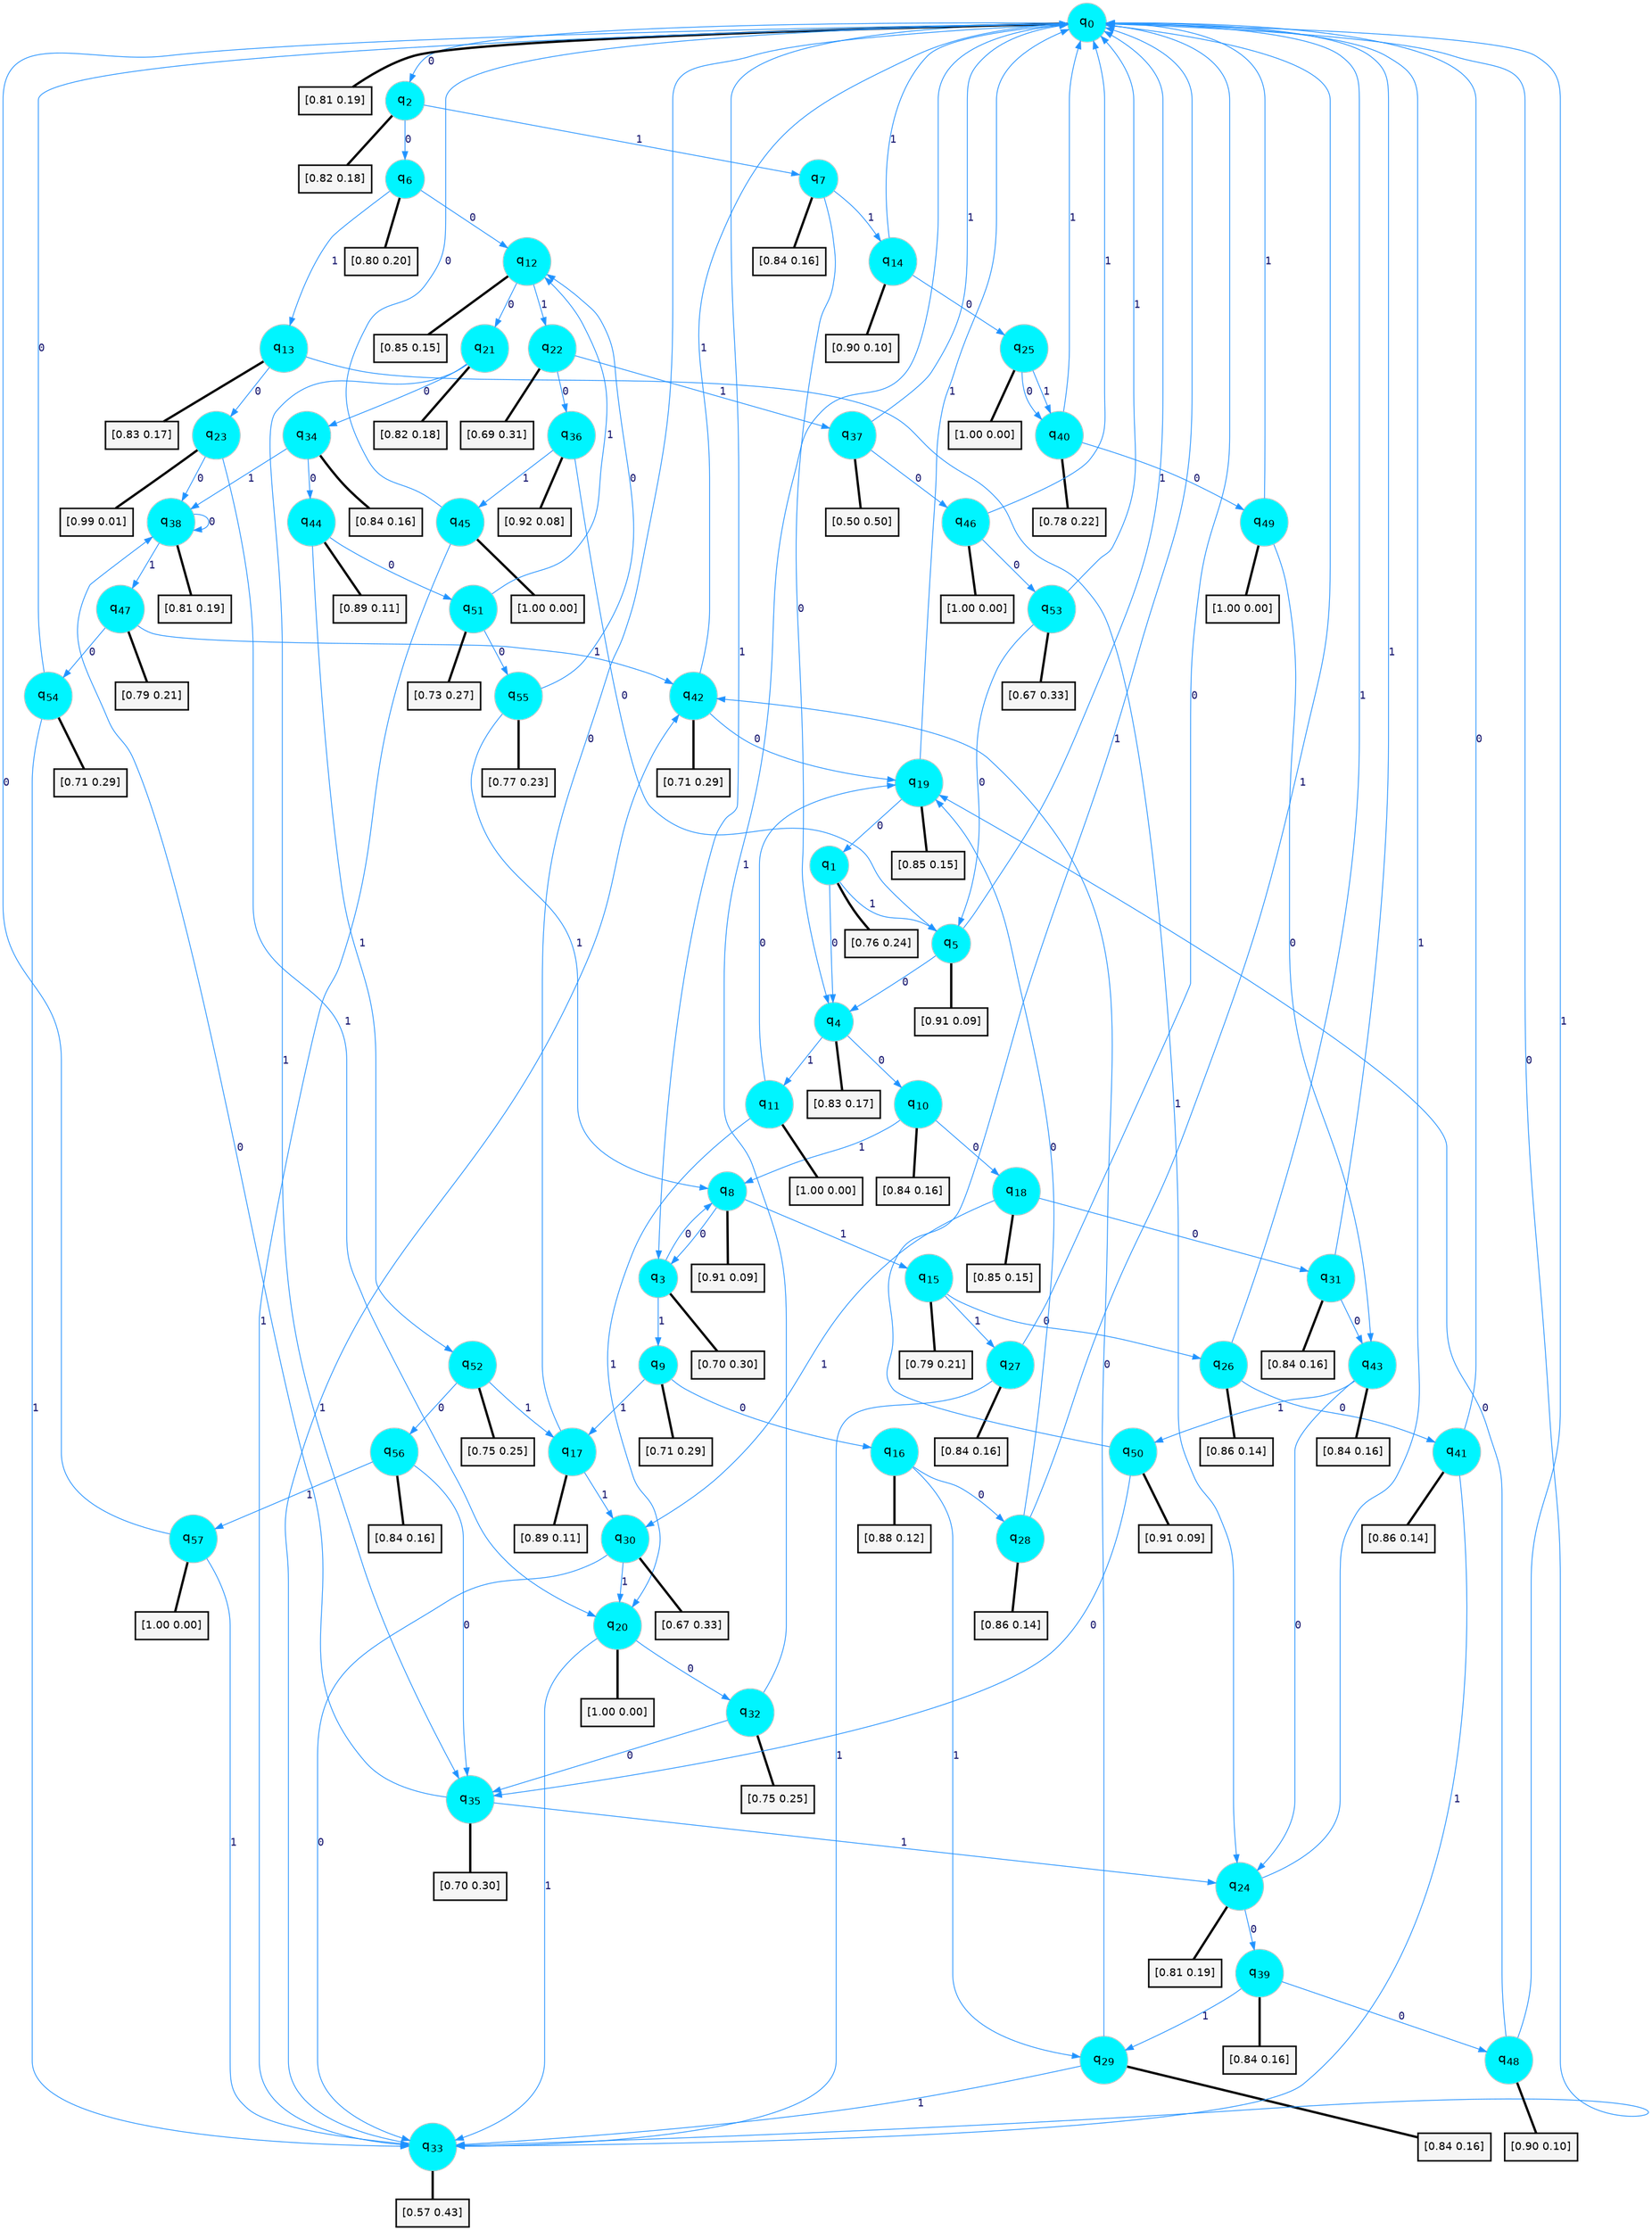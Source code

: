 digraph G {
graph [
bgcolor=transparent, dpi=300, rankdir=TD, size="40,25"];
node [
color=gray, fillcolor=turquoise1, fontcolor=black, fontname=Helvetica, fontsize=16, fontweight=bold, shape=circle, style=filled];
edge [
arrowsize=1, color=dodgerblue1, fontcolor=midnightblue, fontname=courier, fontweight=bold, penwidth=1, style=solid, weight=20];
0[label=<q<SUB>0</SUB>>];
1[label=<q<SUB>1</SUB>>];
2[label=<q<SUB>2</SUB>>];
3[label=<q<SUB>3</SUB>>];
4[label=<q<SUB>4</SUB>>];
5[label=<q<SUB>5</SUB>>];
6[label=<q<SUB>6</SUB>>];
7[label=<q<SUB>7</SUB>>];
8[label=<q<SUB>8</SUB>>];
9[label=<q<SUB>9</SUB>>];
10[label=<q<SUB>10</SUB>>];
11[label=<q<SUB>11</SUB>>];
12[label=<q<SUB>12</SUB>>];
13[label=<q<SUB>13</SUB>>];
14[label=<q<SUB>14</SUB>>];
15[label=<q<SUB>15</SUB>>];
16[label=<q<SUB>16</SUB>>];
17[label=<q<SUB>17</SUB>>];
18[label=<q<SUB>18</SUB>>];
19[label=<q<SUB>19</SUB>>];
20[label=<q<SUB>20</SUB>>];
21[label=<q<SUB>21</SUB>>];
22[label=<q<SUB>22</SUB>>];
23[label=<q<SUB>23</SUB>>];
24[label=<q<SUB>24</SUB>>];
25[label=<q<SUB>25</SUB>>];
26[label=<q<SUB>26</SUB>>];
27[label=<q<SUB>27</SUB>>];
28[label=<q<SUB>28</SUB>>];
29[label=<q<SUB>29</SUB>>];
30[label=<q<SUB>30</SUB>>];
31[label=<q<SUB>31</SUB>>];
32[label=<q<SUB>32</SUB>>];
33[label=<q<SUB>33</SUB>>];
34[label=<q<SUB>34</SUB>>];
35[label=<q<SUB>35</SUB>>];
36[label=<q<SUB>36</SUB>>];
37[label=<q<SUB>37</SUB>>];
38[label=<q<SUB>38</SUB>>];
39[label=<q<SUB>39</SUB>>];
40[label=<q<SUB>40</SUB>>];
41[label=<q<SUB>41</SUB>>];
42[label=<q<SUB>42</SUB>>];
43[label=<q<SUB>43</SUB>>];
44[label=<q<SUB>44</SUB>>];
45[label=<q<SUB>45</SUB>>];
46[label=<q<SUB>46</SUB>>];
47[label=<q<SUB>47</SUB>>];
48[label=<q<SUB>48</SUB>>];
49[label=<q<SUB>49</SUB>>];
50[label=<q<SUB>50</SUB>>];
51[label=<q<SUB>51</SUB>>];
52[label=<q<SUB>52</SUB>>];
53[label=<q<SUB>53</SUB>>];
54[label=<q<SUB>54</SUB>>];
55[label=<q<SUB>55</SUB>>];
56[label=<q<SUB>56</SUB>>];
57[label=<q<SUB>57</SUB>>];
58[label="[0.81 0.19]", shape=box,fontcolor=black, fontname=Helvetica, fontsize=14, penwidth=2, fillcolor=whitesmoke,color=black];
59[label="[0.76 0.24]", shape=box,fontcolor=black, fontname=Helvetica, fontsize=14, penwidth=2, fillcolor=whitesmoke,color=black];
60[label="[0.82 0.18]", shape=box,fontcolor=black, fontname=Helvetica, fontsize=14, penwidth=2, fillcolor=whitesmoke,color=black];
61[label="[0.70 0.30]", shape=box,fontcolor=black, fontname=Helvetica, fontsize=14, penwidth=2, fillcolor=whitesmoke,color=black];
62[label="[0.83 0.17]", shape=box,fontcolor=black, fontname=Helvetica, fontsize=14, penwidth=2, fillcolor=whitesmoke,color=black];
63[label="[0.91 0.09]", shape=box,fontcolor=black, fontname=Helvetica, fontsize=14, penwidth=2, fillcolor=whitesmoke,color=black];
64[label="[0.80 0.20]", shape=box,fontcolor=black, fontname=Helvetica, fontsize=14, penwidth=2, fillcolor=whitesmoke,color=black];
65[label="[0.84 0.16]", shape=box,fontcolor=black, fontname=Helvetica, fontsize=14, penwidth=2, fillcolor=whitesmoke,color=black];
66[label="[0.91 0.09]", shape=box,fontcolor=black, fontname=Helvetica, fontsize=14, penwidth=2, fillcolor=whitesmoke,color=black];
67[label="[0.71 0.29]", shape=box,fontcolor=black, fontname=Helvetica, fontsize=14, penwidth=2, fillcolor=whitesmoke,color=black];
68[label="[0.84 0.16]", shape=box,fontcolor=black, fontname=Helvetica, fontsize=14, penwidth=2, fillcolor=whitesmoke,color=black];
69[label="[1.00 0.00]", shape=box,fontcolor=black, fontname=Helvetica, fontsize=14, penwidth=2, fillcolor=whitesmoke,color=black];
70[label="[0.85 0.15]", shape=box,fontcolor=black, fontname=Helvetica, fontsize=14, penwidth=2, fillcolor=whitesmoke,color=black];
71[label="[0.83 0.17]", shape=box,fontcolor=black, fontname=Helvetica, fontsize=14, penwidth=2, fillcolor=whitesmoke,color=black];
72[label="[0.90 0.10]", shape=box,fontcolor=black, fontname=Helvetica, fontsize=14, penwidth=2, fillcolor=whitesmoke,color=black];
73[label="[0.79 0.21]", shape=box,fontcolor=black, fontname=Helvetica, fontsize=14, penwidth=2, fillcolor=whitesmoke,color=black];
74[label="[0.88 0.12]", shape=box,fontcolor=black, fontname=Helvetica, fontsize=14, penwidth=2, fillcolor=whitesmoke,color=black];
75[label="[0.89 0.11]", shape=box,fontcolor=black, fontname=Helvetica, fontsize=14, penwidth=2, fillcolor=whitesmoke,color=black];
76[label="[0.85 0.15]", shape=box,fontcolor=black, fontname=Helvetica, fontsize=14, penwidth=2, fillcolor=whitesmoke,color=black];
77[label="[0.85 0.15]", shape=box,fontcolor=black, fontname=Helvetica, fontsize=14, penwidth=2, fillcolor=whitesmoke,color=black];
78[label="[1.00 0.00]", shape=box,fontcolor=black, fontname=Helvetica, fontsize=14, penwidth=2, fillcolor=whitesmoke,color=black];
79[label="[0.82 0.18]", shape=box,fontcolor=black, fontname=Helvetica, fontsize=14, penwidth=2, fillcolor=whitesmoke,color=black];
80[label="[0.69 0.31]", shape=box,fontcolor=black, fontname=Helvetica, fontsize=14, penwidth=2, fillcolor=whitesmoke,color=black];
81[label="[0.99 0.01]", shape=box,fontcolor=black, fontname=Helvetica, fontsize=14, penwidth=2, fillcolor=whitesmoke,color=black];
82[label="[0.81 0.19]", shape=box,fontcolor=black, fontname=Helvetica, fontsize=14, penwidth=2, fillcolor=whitesmoke,color=black];
83[label="[1.00 0.00]", shape=box,fontcolor=black, fontname=Helvetica, fontsize=14, penwidth=2, fillcolor=whitesmoke,color=black];
84[label="[0.86 0.14]", shape=box,fontcolor=black, fontname=Helvetica, fontsize=14, penwidth=2, fillcolor=whitesmoke,color=black];
85[label="[0.84 0.16]", shape=box,fontcolor=black, fontname=Helvetica, fontsize=14, penwidth=2, fillcolor=whitesmoke,color=black];
86[label="[0.86 0.14]", shape=box,fontcolor=black, fontname=Helvetica, fontsize=14, penwidth=2, fillcolor=whitesmoke,color=black];
87[label="[0.84 0.16]", shape=box,fontcolor=black, fontname=Helvetica, fontsize=14, penwidth=2, fillcolor=whitesmoke,color=black];
88[label="[0.67 0.33]", shape=box,fontcolor=black, fontname=Helvetica, fontsize=14, penwidth=2, fillcolor=whitesmoke,color=black];
89[label="[0.84 0.16]", shape=box,fontcolor=black, fontname=Helvetica, fontsize=14, penwidth=2, fillcolor=whitesmoke,color=black];
90[label="[0.75 0.25]", shape=box,fontcolor=black, fontname=Helvetica, fontsize=14, penwidth=2, fillcolor=whitesmoke,color=black];
91[label="[0.57 0.43]", shape=box,fontcolor=black, fontname=Helvetica, fontsize=14, penwidth=2, fillcolor=whitesmoke,color=black];
92[label="[0.84 0.16]", shape=box,fontcolor=black, fontname=Helvetica, fontsize=14, penwidth=2, fillcolor=whitesmoke,color=black];
93[label="[0.70 0.30]", shape=box,fontcolor=black, fontname=Helvetica, fontsize=14, penwidth=2, fillcolor=whitesmoke,color=black];
94[label="[0.92 0.08]", shape=box,fontcolor=black, fontname=Helvetica, fontsize=14, penwidth=2, fillcolor=whitesmoke,color=black];
95[label="[0.50 0.50]", shape=box,fontcolor=black, fontname=Helvetica, fontsize=14, penwidth=2, fillcolor=whitesmoke,color=black];
96[label="[0.81 0.19]", shape=box,fontcolor=black, fontname=Helvetica, fontsize=14, penwidth=2, fillcolor=whitesmoke,color=black];
97[label="[0.84 0.16]", shape=box,fontcolor=black, fontname=Helvetica, fontsize=14, penwidth=2, fillcolor=whitesmoke,color=black];
98[label="[0.78 0.22]", shape=box,fontcolor=black, fontname=Helvetica, fontsize=14, penwidth=2, fillcolor=whitesmoke,color=black];
99[label="[0.86 0.14]", shape=box,fontcolor=black, fontname=Helvetica, fontsize=14, penwidth=2, fillcolor=whitesmoke,color=black];
100[label="[0.71 0.29]", shape=box,fontcolor=black, fontname=Helvetica, fontsize=14, penwidth=2, fillcolor=whitesmoke,color=black];
101[label="[0.84 0.16]", shape=box,fontcolor=black, fontname=Helvetica, fontsize=14, penwidth=2, fillcolor=whitesmoke,color=black];
102[label="[0.89 0.11]", shape=box,fontcolor=black, fontname=Helvetica, fontsize=14, penwidth=2, fillcolor=whitesmoke,color=black];
103[label="[1.00 0.00]", shape=box,fontcolor=black, fontname=Helvetica, fontsize=14, penwidth=2, fillcolor=whitesmoke,color=black];
104[label="[1.00 0.00]", shape=box,fontcolor=black, fontname=Helvetica, fontsize=14, penwidth=2, fillcolor=whitesmoke,color=black];
105[label="[0.79 0.21]", shape=box,fontcolor=black, fontname=Helvetica, fontsize=14, penwidth=2, fillcolor=whitesmoke,color=black];
106[label="[0.90 0.10]", shape=box,fontcolor=black, fontname=Helvetica, fontsize=14, penwidth=2, fillcolor=whitesmoke,color=black];
107[label="[1.00 0.00]", shape=box,fontcolor=black, fontname=Helvetica, fontsize=14, penwidth=2, fillcolor=whitesmoke,color=black];
108[label="[0.91 0.09]", shape=box,fontcolor=black, fontname=Helvetica, fontsize=14, penwidth=2, fillcolor=whitesmoke,color=black];
109[label="[0.73 0.27]", shape=box,fontcolor=black, fontname=Helvetica, fontsize=14, penwidth=2, fillcolor=whitesmoke,color=black];
110[label="[0.75 0.25]", shape=box,fontcolor=black, fontname=Helvetica, fontsize=14, penwidth=2, fillcolor=whitesmoke,color=black];
111[label="[0.67 0.33]", shape=box,fontcolor=black, fontname=Helvetica, fontsize=14, penwidth=2, fillcolor=whitesmoke,color=black];
112[label="[0.71 0.29]", shape=box,fontcolor=black, fontname=Helvetica, fontsize=14, penwidth=2, fillcolor=whitesmoke,color=black];
113[label="[0.77 0.23]", shape=box,fontcolor=black, fontname=Helvetica, fontsize=14, penwidth=2, fillcolor=whitesmoke,color=black];
114[label="[0.84 0.16]", shape=box,fontcolor=black, fontname=Helvetica, fontsize=14, penwidth=2, fillcolor=whitesmoke,color=black];
115[label="[1.00 0.00]", shape=box,fontcolor=black, fontname=Helvetica, fontsize=14, penwidth=2, fillcolor=whitesmoke,color=black];
0->2 [label=0];
0->3 [label=1];
0->58 [arrowhead=none, penwidth=3,color=black];
1->4 [label=0];
1->5 [label=1];
1->59 [arrowhead=none, penwidth=3,color=black];
2->6 [label=0];
2->7 [label=1];
2->60 [arrowhead=none, penwidth=3,color=black];
3->8 [label=0];
3->9 [label=1];
3->61 [arrowhead=none, penwidth=3,color=black];
4->10 [label=0];
4->11 [label=1];
4->62 [arrowhead=none, penwidth=3,color=black];
5->4 [label=0];
5->0 [label=1];
5->63 [arrowhead=none, penwidth=3,color=black];
6->12 [label=0];
6->13 [label=1];
6->64 [arrowhead=none, penwidth=3,color=black];
7->4 [label=0];
7->14 [label=1];
7->65 [arrowhead=none, penwidth=3,color=black];
8->3 [label=0];
8->15 [label=1];
8->66 [arrowhead=none, penwidth=3,color=black];
9->16 [label=0];
9->17 [label=1];
9->67 [arrowhead=none, penwidth=3,color=black];
10->18 [label=0];
10->8 [label=1];
10->68 [arrowhead=none, penwidth=3,color=black];
11->19 [label=0];
11->20 [label=1];
11->69 [arrowhead=none, penwidth=3,color=black];
12->21 [label=0];
12->22 [label=1];
12->70 [arrowhead=none, penwidth=3,color=black];
13->23 [label=0];
13->24 [label=1];
13->71 [arrowhead=none, penwidth=3,color=black];
14->25 [label=0];
14->0 [label=1];
14->72 [arrowhead=none, penwidth=3,color=black];
15->26 [label=0];
15->27 [label=1];
15->73 [arrowhead=none, penwidth=3,color=black];
16->28 [label=0];
16->29 [label=1];
16->74 [arrowhead=none, penwidth=3,color=black];
17->0 [label=0];
17->30 [label=1];
17->75 [arrowhead=none, penwidth=3,color=black];
18->31 [label=0];
18->30 [label=1];
18->76 [arrowhead=none, penwidth=3,color=black];
19->1 [label=0];
19->0 [label=1];
19->77 [arrowhead=none, penwidth=3,color=black];
20->32 [label=0];
20->33 [label=1];
20->78 [arrowhead=none, penwidth=3,color=black];
21->34 [label=0];
21->35 [label=1];
21->79 [arrowhead=none, penwidth=3,color=black];
22->36 [label=0];
22->37 [label=1];
22->80 [arrowhead=none, penwidth=3,color=black];
23->38 [label=0];
23->20 [label=1];
23->81 [arrowhead=none, penwidth=3,color=black];
24->39 [label=0];
24->0 [label=1];
24->82 [arrowhead=none, penwidth=3,color=black];
25->40 [label=0];
25->40 [label=1];
25->83 [arrowhead=none, penwidth=3,color=black];
26->41 [label=0];
26->0 [label=1];
26->84 [arrowhead=none, penwidth=3,color=black];
27->0 [label=0];
27->33 [label=1];
27->85 [arrowhead=none, penwidth=3,color=black];
28->19 [label=0];
28->0 [label=1];
28->86 [arrowhead=none, penwidth=3,color=black];
29->42 [label=0];
29->33 [label=1];
29->87 [arrowhead=none, penwidth=3,color=black];
30->33 [label=0];
30->20 [label=1];
30->88 [arrowhead=none, penwidth=3,color=black];
31->43 [label=0];
31->0 [label=1];
31->89 [arrowhead=none, penwidth=3,color=black];
32->35 [label=0];
32->0 [label=1];
32->90 [arrowhead=none, penwidth=3,color=black];
33->0 [label=0];
33->42 [label=1];
33->91 [arrowhead=none, penwidth=3,color=black];
34->44 [label=0];
34->38 [label=1];
34->92 [arrowhead=none, penwidth=3,color=black];
35->38 [label=0];
35->24 [label=1];
35->93 [arrowhead=none, penwidth=3,color=black];
36->5 [label=0];
36->45 [label=1];
36->94 [arrowhead=none, penwidth=3,color=black];
37->46 [label=0];
37->0 [label=1];
37->95 [arrowhead=none, penwidth=3,color=black];
38->38 [label=0];
38->47 [label=1];
38->96 [arrowhead=none, penwidth=3,color=black];
39->48 [label=0];
39->29 [label=1];
39->97 [arrowhead=none, penwidth=3,color=black];
40->49 [label=0];
40->0 [label=1];
40->98 [arrowhead=none, penwidth=3,color=black];
41->0 [label=0];
41->33 [label=1];
41->99 [arrowhead=none, penwidth=3,color=black];
42->19 [label=0];
42->0 [label=1];
42->100 [arrowhead=none, penwidth=3,color=black];
43->24 [label=0];
43->50 [label=1];
43->101 [arrowhead=none, penwidth=3,color=black];
44->51 [label=0];
44->52 [label=1];
44->102 [arrowhead=none, penwidth=3,color=black];
45->0 [label=0];
45->33 [label=1];
45->103 [arrowhead=none, penwidth=3,color=black];
46->53 [label=0];
46->0 [label=1];
46->104 [arrowhead=none, penwidth=3,color=black];
47->54 [label=0];
47->42 [label=1];
47->105 [arrowhead=none, penwidth=3,color=black];
48->19 [label=0];
48->0 [label=1];
48->106 [arrowhead=none, penwidth=3,color=black];
49->43 [label=0];
49->0 [label=1];
49->107 [arrowhead=none, penwidth=3,color=black];
50->35 [label=0];
50->0 [label=1];
50->108 [arrowhead=none, penwidth=3,color=black];
51->55 [label=0];
51->12 [label=1];
51->109 [arrowhead=none, penwidth=3,color=black];
52->56 [label=0];
52->17 [label=1];
52->110 [arrowhead=none, penwidth=3,color=black];
53->5 [label=0];
53->0 [label=1];
53->111 [arrowhead=none, penwidth=3,color=black];
54->0 [label=0];
54->33 [label=1];
54->112 [arrowhead=none, penwidth=3,color=black];
55->12 [label=0];
55->8 [label=1];
55->113 [arrowhead=none, penwidth=3,color=black];
56->35 [label=0];
56->57 [label=1];
56->114 [arrowhead=none, penwidth=3,color=black];
57->0 [label=0];
57->33 [label=1];
57->115 [arrowhead=none, penwidth=3,color=black];
}
